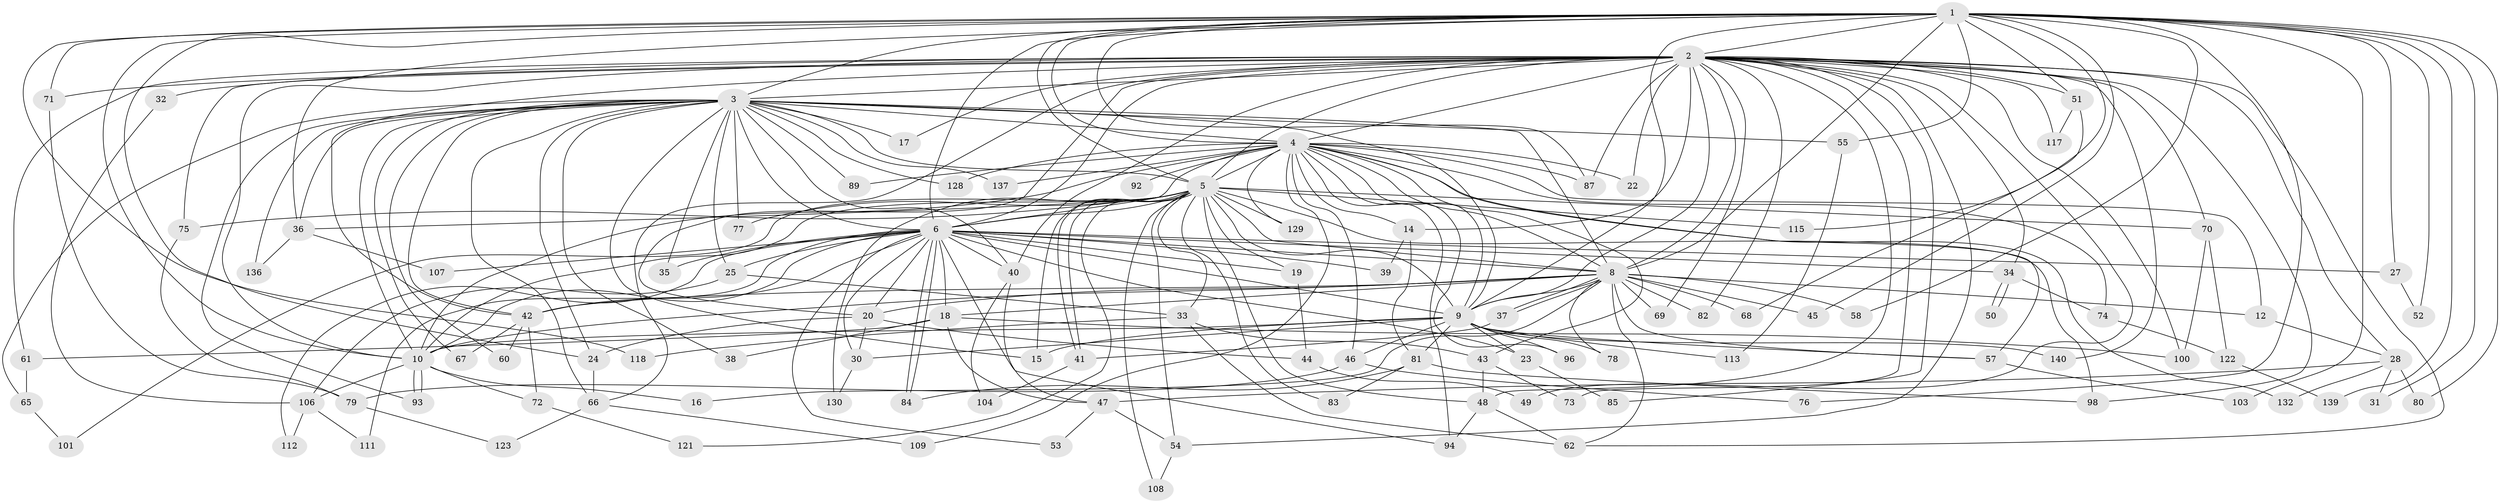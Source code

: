 // Generated by graph-tools (version 1.1) at 2025/51/02/27/25 19:51:43]
// undirected, 107 vertices, 254 edges
graph export_dot {
graph [start="1"]
  node [color=gray90,style=filled];
  1 [super="+134"];
  2 [super="+7"];
  3 [super="+13"];
  4 [super="+29"];
  5 [super="+59"];
  6 [super="+120"];
  8 [super="+11"];
  9 [super="+26"];
  10;
  12;
  14;
  15 [super="+105"];
  16;
  17;
  18;
  19;
  20 [super="+21"];
  22;
  23 [super="+119"];
  24 [super="+91"];
  25;
  27;
  28 [super="+126"];
  30 [super="+88"];
  31;
  32;
  33 [super="+64"];
  34;
  35;
  36 [super="+110"];
  37 [super="+127"];
  38;
  39 [super="+56"];
  40 [super="+102"];
  41;
  42 [super="+99"];
  43 [super="+97"];
  44;
  45;
  46;
  47;
  48;
  49;
  50;
  51;
  52;
  53;
  54;
  55 [super="+63"];
  57 [super="+86"];
  58;
  60;
  61;
  62 [super="+133"];
  65;
  66 [super="+135"];
  67;
  68;
  69;
  70;
  71;
  72;
  73;
  74;
  75;
  76;
  77;
  78;
  79 [super="+90"];
  80;
  81 [super="+95"];
  82;
  83;
  84;
  85;
  87 [super="+124"];
  89;
  92;
  93 [super="+131"];
  94 [super="+138"];
  96;
  98 [super="+116"];
  100 [super="+114"];
  101;
  103;
  104;
  106 [super="+125"];
  107;
  108;
  109;
  111;
  112;
  113;
  115;
  117;
  118;
  121;
  122;
  123;
  128;
  129;
  130;
  132;
  136;
  137;
  139;
  140;
  1 -- 2 [weight=2];
  1 -- 3;
  1 -- 4;
  1 -- 5;
  1 -- 6;
  1 -- 8;
  1 -- 9;
  1 -- 10;
  1 -- 24;
  1 -- 27;
  1 -- 31;
  1 -- 36;
  1 -- 45;
  1 -- 51;
  1 -- 52;
  1 -- 55;
  1 -- 58;
  1 -- 71;
  1 -- 76;
  1 -- 80;
  1 -- 87;
  1 -- 103 [weight=2];
  1 -- 115;
  1 -- 118;
  1 -- 139;
  2 -- 3 [weight=2];
  2 -- 4 [weight=2];
  2 -- 5 [weight=2];
  2 -- 6 [weight=2];
  2 -- 8 [weight=2];
  2 -- 9 [weight=3];
  2 -- 10 [weight=2];
  2 -- 14;
  2 -- 17;
  2 -- 22;
  2 -- 32 [weight=2];
  2 -- 34;
  2 -- 40;
  2 -- 42;
  2 -- 48;
  2 -- 49;
  2 -- 51;
  2 -- 54;
  2 -- 62;
  2 -- 69;
  2 -- 70;
  2 -- 98;
  2 -- 100;
  2 -- 117;
  2 -- 140;
  2 -- 71;
  2 -- 73;
  2 -- 75;
  2 -- 82;
  2 -- 85;
  2 -- 28;
  2 -- 61;
  2 -- 87;
  2 -- 66;
  2 -- 20;
  3 -- 4;
  3 -- 5;
  3 -- 6;
  3 -- 8;
  3 -- 9;
  3 -- 10 [weight=2];
  3 -- 15;
  3 -- 17;
  3 -- 25;
  3 -- 35;
  3 -- 55 [weight=2];
  3 -- 60;
  3 -- 66;
  3 -- 67;
  3 -- 77;
  3 -- 89;
  3 -- 128;
  3 -- 136;
  3 -- 137;
  3 -- 42;
  3 -- 65;
  3 -- 38;
  3 -- 40;
  3 -- 24;
  3 -- 93;
  3 -- 36;
  4 -- 5;
  4 -- 6 [weight=2];
  4 -- 8;
  4 -- 9;
  4 -- 10;
  4 -- 12;
  4 -- 14;
  4 -- 22;
  4 -- 43;
  4 -- 57;
  4 -- 87;
  4 -- 89;
  4 -- 92 [weight=2];
  4 -- 96;
  4 -- 109;
  4 -- 128;
  4 -- 129;
  4 -- 132;
  4 -- 137;
  4 -- 74;
  4 -- 46;
  4 -- 94;
  5 -- 6;
  5 -- 8 [weight=2];
  5 -- 9;
  5 -- 10;
  5 -- 19;
  5 -- 33;
  5 -- 36;
  5 -- 41;
  5 -- 41;
  5 -- 48;
  5 -- 75;
  5 -- 77;
  5 -- 83;
  5 -- 101;
  5 -- 108;
  5 -- 115;
  5 -- 121;
  5 -- 129;
  5 -- 130;
  5 -- 70;
  5 -- 54;
  5 -- 98;
  5 -- 15;
  6 -- 8;
  6 -- 9;
  6 -- 10;
  6 -- 18;
  6 -- 19;
  6 -- 20;
  6 -- 23 [weight=2];
  6 -- 25;
  6 -- 27;
  6 -- 34;
  6 -- 35;
  6 -- 39 [weight=2];
  6 -- 53;
  6 -- 84;
  6 -- 84;
  6 -- 94;
  6 -- 107;
  6 -- 111;
  6 -- 112;
  6 -- 42;
  6 -- 40;
  6 -- 30;
  8 -- 9;
  8 -- 10;
  8 -- 12;
  8 -- 18;
  8 -- 20;
  8 -- 37;
  8 -- 37;
  8 -- 42;
  8 -- 45;
  8 -- 62;
  8 -- 78;
  8 -- 82;
  8 -- 16;
  8 -- 68;
  8 -- 69;
  8 -- 58;
  8 -- 57;
  9 -- 10;
  9 -- 15;
  9 -- 23;
  9 -- 30;
  9 -- 46;
  9 -- 57;
  9 -- 78;
  9 -- 81;
  9 -- 96;
  9 -- 113;
  9 -- 140;
  10 -- 16;
  10 -- 72;
  10 -- 93;
  10 -- 93;
  10 -- 106;
  12 -- 28;
  14 -- 39;
  14 -- 81;
  18 -- 38;
  18 -- 47;
  18 -- 61;
  18 -- 100;
  19 -- 44;
  20 -- 24;
  20 -- 30;
  20 -- 44;
  23 -- 85;
  24 -- 66;
  25 -- 33;
  25 -- 106;
  27 -- 52;
  28 -- 31;
  28 -- 80;
  28 -- 132;
  28 -- 47;
  30 -- 130;
  32 -- 106;
  33 -- 43;
  33 -- 118;
  33 -- 62;
  34 -- 50;
  34 -- 50;
  34 -- 74;
  36 -- 107;
  36 -- 136;
  37 -- 41;
  40 -- 47;
  40 -- 104;
  41 -- 104;
  42 -- 60;
  42 -- 67;
  42 -- 72;
  43 -- 73;
  43 -- 48;
  44 -- 49;
  46 -- 76;
  46 -- 79;
  47 -- 53;
  47 -- 54;
  48 -- 94;
  48 -- 62;
  51 -- 68;
  51 -- 117;
  54 -- 108;
  55 -- 113;
  57 -- 103;
  61 -- 65;
  65 -- 101;
  66 -- 109;
  66 -- 123;
  70 -- 100;
  70 -- 122;
  71 -- 79;
  72 -- 121;
  74 -- 122;
  75 -- 79;
  79 -- 123;
  81 -- 83;
  81 -- 98;
  81 -- 84;
  106 -- 111;
  106 -- 112;
  122 -- 139;
}
